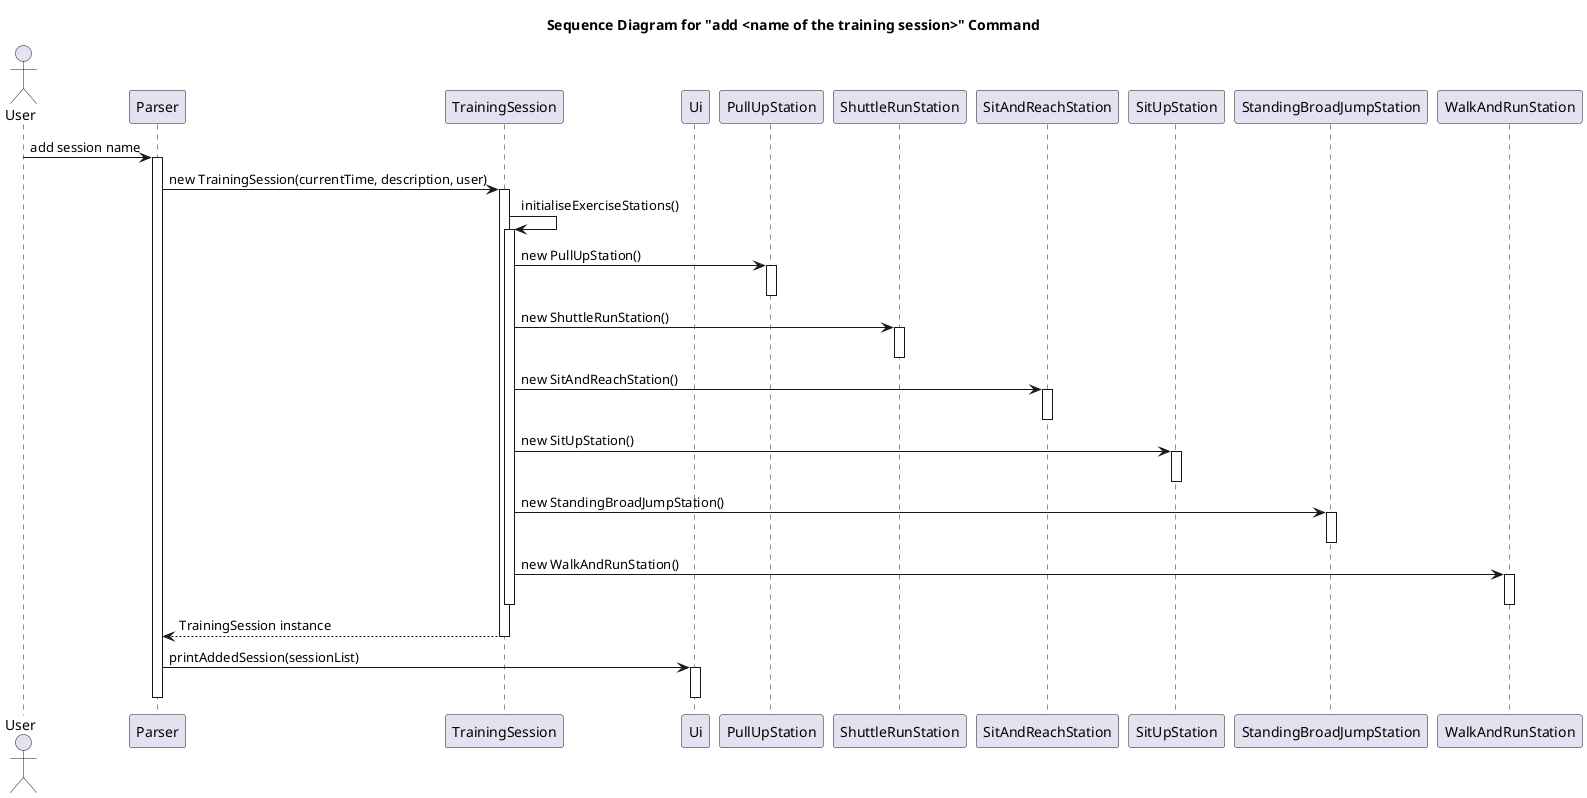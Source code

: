 @startuml
title Sequence Diagram for "add <name of the training session>" Command

actor User
participant Parser
participant TrainingSession
participant Ui
participant PullUpStation
participant ShuttleRunStation
participant SitAndReachStation
participant SitUpStation
participant StandingBroadJumpStation
participant WalkAndRunStation

User -> Parser: add session name
activate Parser

Parser -> TrainingSession: new TrainingSession(currentTime, description, user)
activate TrainingSession

' Initialize exercise stations
TrainingSession -> TrainingSession: initialiseExerciseStations()
activate TrainingSession

TrainingSession -> PullUpStation: new PullUpStation()
activate PullUpStation
deactivate PullUpStation

TrainingSession -> ShuttleRunStation: new ShuttleRunStation()
activate ShuttleRunStation
deactivate ShuttleRunStation

TrainingSession -> SitAndReachStation: new SitAndReachStation()
activate SitAndReachStation
deactivate SitAndReachStation

TrainingSession -> SitUpStation: new SitUpStation()
activate SitUpStation
deactivate SitUpStation

TrainingSession -> StandingBroadJumpStation: new StandingBroadJumpStation()
activate StandingBroadJumpStation
deactivate StandingBroadJumpStation

TrainingSession -> WalkAndRunStation: new WalkAndRunStation()
activate WalkAndRunStation
deactivate WalkAndRunStation

deactivate TrainingSession

return TrainingSession instance
deactivate TrainingSession

Parser -> Ui: printAddedSession(sessionList)
activate Ui
deactivate Ui

deactivate Parser
@enduml
